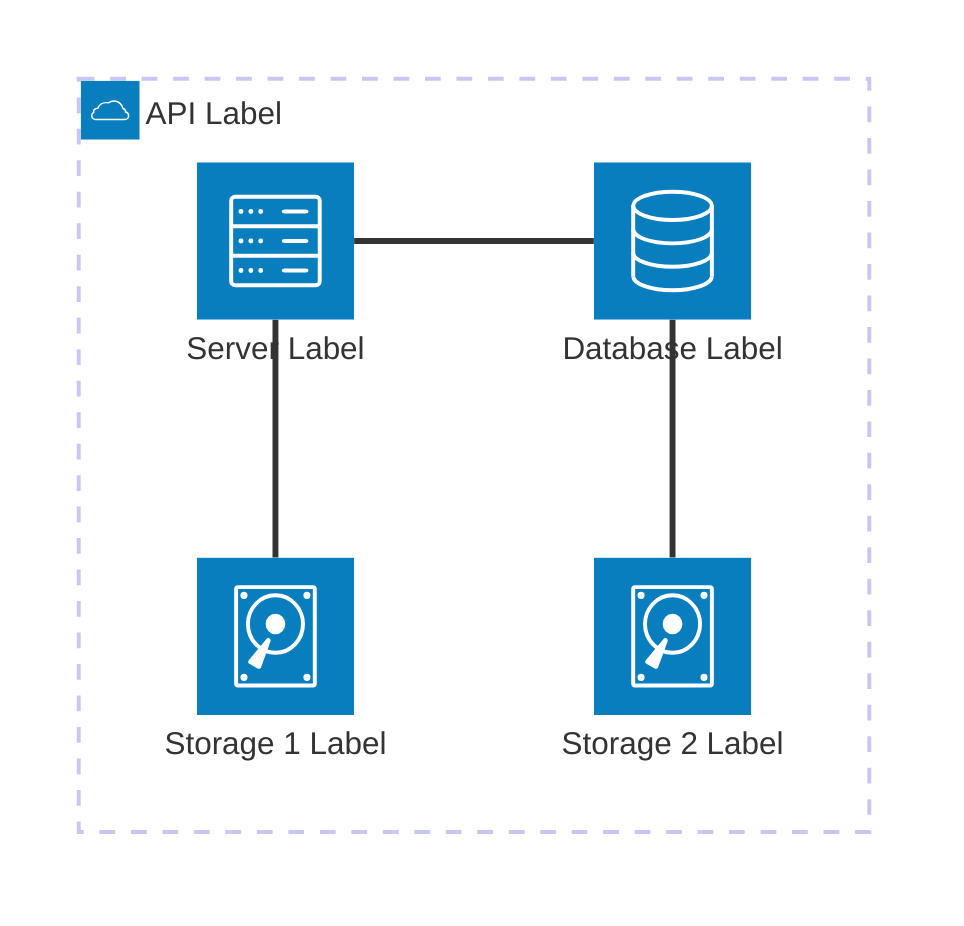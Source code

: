 ---
title: Architecture Diagram
---
architecture-beta
    group api(cloud)[API Label]
    service db(database)[Database Label] in api
    service disk1(disk)[Storage 1 Label] in api
    service disk2(disk)[Storage 2 Label] in api
    service server(server)[Server Label] in api
    db:L -- R:server
    disk1:T -- B:server
    disk2:T -- B:db